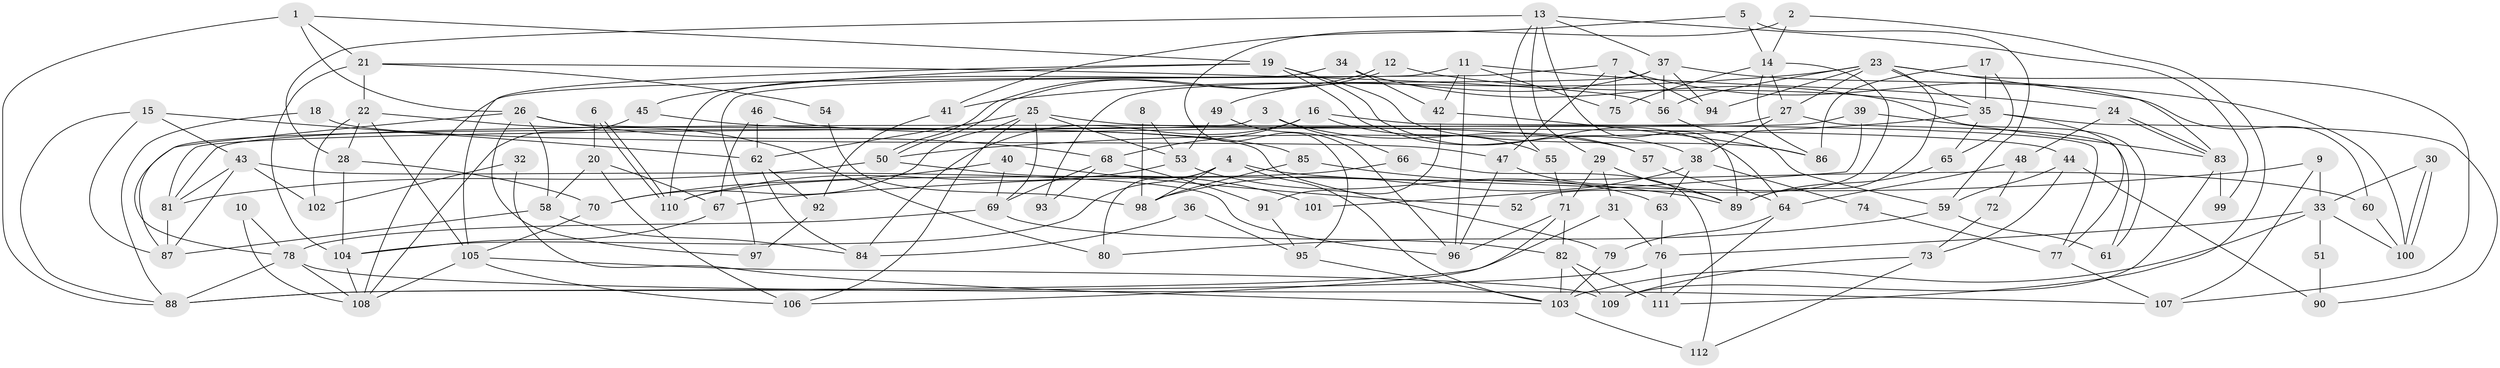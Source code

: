 // coarse degree distribution, {16: 0.09090909090909091, 9: 0.06060606060606061, 5: 0.18181818181818182, 7: 0.06060606060606061, 4: 0.2727272727272727, 6: 0.030303030303030304, 8: 0.030303030303030304, 17: 0.030303030303030304, 3: 0.15151515151515152, 13: 0.030303030303030304, 1: 0.030303030303030304, 10: 0.030303030303030304}
// Generated by graph-tools (version 1.1) at 2025/18/03/04/25 18:18:33]
// undirected, 112 vertices, 224 edges
graph export_dot {
graph [start="1"]
  node [color=gray90,style=filled];
  1;
  2;
  3;
  4;
  5;
  6;
  7;
  8;
  9;
  10;
  11;
  12;
  13;
  14;
  15;
  16;
  17;
  18;
  19;
  20;
  21;
  22;
  23;
  24;
  25;
  26;
  27;
  28;
  29;
  30;
  31;
  32;
  33;
  34;
  35;
  36;
  37;
  38;
  39;
  40;
  41;
  42;
  43;
  44;
  45;
  46;
  47;
  48;
  49;
  50;
  51;
  52;
  53;
  54;
  55;
  56;
  57;
  58;
  59;
  60;
  61;
  62;
  63;
  64;
  65;
  66;
  67;
  68;
  69;
  70;
  71;
  72;
  73;
  74;
  75;
  76;
  77;
  78;
  79;
  80;
  81;
  82;
  83;
  84;
  85;
  86;
  87;
  88;
  89;
  90;
  91;
  92;
  93;
  94;
  95;
  96;
  97;
  98;
  99;
  100;
  101;
  102;
  103;
  104;
  105;
  106;
  107;
  108;
  109;
  110;
  111;
  112;
  1 -- 19;
  1 -- 21;
  1 -- 26;
  1 -- 88;
  2 -- 111;
  2 -- 95;
  2 -- 14;
  3 -- 87;
  3 -- 66;
  3 -- 57;
  4 -- 80;
  4 -- 104;
  4 -- 60;
  4 -- 98;
  4 -- 103;
  5 -- 14;
  5 -- 41;
  5 -- 59;
  6 -- 20;
  6 -- 110;
  6 -- 110;
  7 -- 108;
  7 -- 60;
  7 -- 47;
  7 -- 75;
  7 -- 94;
  8 -- 98;
  8 -- 53;
  9 -- 33;
  9 -- 107;
  9 -- 67;
  10 -- 108;
  10 -- 78;
  11 -- 96;
  11 -- 75;
  11 -- 24;
  11 -- 42;
  11 -- 97;
  12 -- 50;
  12 -- 50;
  12 -- 35;
  13 -- 37;
  13 -- 89;
  13 -- 28;
  13 -- 29;
  13 -- 55;
  13 -- 99;
  14 -- 86;
  14 -- 27;
  14 -- 52;
  14 -- 75;
  15 -- 87;
  15 -- 88;
  15 -- 43;
  15 -- 62;
  16 -- 68;
  16 -- 84;
  16 -- 55;
  16 -- 77;
  17 -- 86;
  17 -- 35;
  17 -- 65;
  18 -- 88;
  18 -- 47;
  19 -- 38;
  19 -- 105;
  19 -- 45;
  19 -- 64;
  19 -- 86;
  20 -- 58;
  20 -- 67;
  20 -- 106;
  21 -- 104;
  21 -- 56;
  21 -- 22;
  21 -- 54;
  22 -- 28;
  22 -- 80;
  22 -- 102;
  22 -- 105;
  23 -- 27;
  23 -- 107;
  23 -- 35;
  23 -- 41;
  23 -- 56;
  23 -- 83;
  23 -- 89;
  23 -- 94;
  24 -- 83;
  24 -- 83;
  24 -- 48;
  25 -- 106;
  25 -- 70;
  25 -- 44;
  25 -- 53;
  25 -- 62;
  25 -- 69;
  26 -- 78;
  26 -- 58;
  26 -- 68;
  26 -- 79;
  26 -- 97;
  27 -- 81;
  27 -- 38;
  27 -- 61;
  28 -- 104;
  28 -- 70;
  29 -- 71;
  29 -- 31;
  29 -- 89;
  30 -- 100;
  30 -- 100;
  30 -- 33;
  31 -- 76;
  31 -- 88;
  32 -- 102;
  32 -- 103;
  33 -- 76;
  33 -- 103;
  33 -- 51;
  33 -- 100;
  34 -- 61;
  34 -- 110;
  34 -- 42;
  35 -- 65;
  35 -- 50;
  35 -- 77;
  35 -- 90;
  36 -- 84;
  36 -- 95;
  37 -- 94;
  37 -- 100;
  37 -- 49;
  37 -- 56;
  37 -- 93;
  38 -- 98;
  38 -- 63;
  38 -- 74;
  39 -- 81;
  39 -- 83;
  39 -- 101;
  40 -- 70;
  40 -- 69;
  40 -- 52;
  41 -- 92;
  42 -- 86;
  42 -- 91;
  43 -- 96;
  43 -- 81;
  43 -- 87;
  43 -- 102;
  44 -- 59;
  44 -- 73;
  44 -- 90;
  45 -- 108;
  45 -- 85;
  46 -- 57;
  46 -- 62;
  46 -- 67;
  47 -- 89;
  47 -- 96;
  48 -- 64;
  48 -- 72;
  49 -- 53;
  49 -- 96;
  50 -- 81;
  50 -- 101;
  51 -- 90;
  53 -- 63;
  53 -- 110;
  54 -- 98;
  55 -- 71;
  56 -- 59;
  57 -- 64;
  58 -- 87;
  58 -- 84;
  59 -- 61;
  59 -- 80;
  60 -- 100;
  62 -- 84;
  62 -- 92;
  63 -- 76;
  64 -- 79;
  64 -- 111;
  65 -- 89;
  66 -- 112;
  66 -- 110;
  67 -- 104;
  68 -- 69;
  68 -- 91;
  68 -- 93;
  69 -- 82;
  69 -- 78;
  70 -- 105;
  71 -- 96;
  71 -- 82;
  71 -- 106;
  72 -- 73;
  73 -- 109;
  73 -- 112;
  74 -- 77;
  76 -- 111;
  76 -- 88;
  77 -- 107;
  78 -- 88;
  78 -- 107;
  78 -- 108;
  79 -- 103;
  81 -- 87;
  82 -- 109;
  82 -- 103;
  82 -- 111;
  83 -- 99;
  83 -- 109;
  85 -- 89;
  85 -- 98;
  91 -- 95;
  92 -- 97;
  95 -- 103;
  103 -- 112;
  104 -- 108;
  105 -- 106;
  105 -- 108;
  105 -- 109;
}
